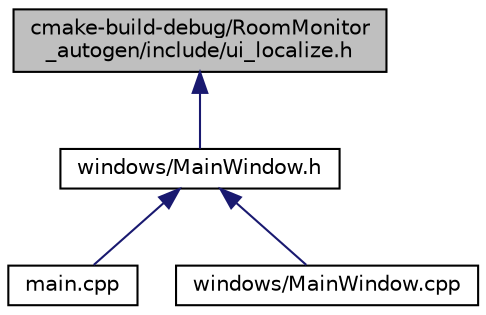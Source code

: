 digraph "cmake-build-debug/RoomMonitor_autogen/include/ui_localize.h"
{
  edge [fontname="Helvetica",fontsize="10",labelfontname="Helvetica",labelfontsize="10"];
  node [fontname="Helvetica",fontsize="10",shape=record];
  Node23 [label="cmake-build-debug/RoomMonitor\l_autogen/include/ui_localize.h",height=0.2,width=0.4,color="black", fillcolor="grey75", style="filled", fontcolor="black"];
  Node23 -> Node24 [dir="back",color="midnightblue",fontsize="10",style="solid",fontname="Helvetica"];
  Node24 [label="windows/MainWindow.h",height=0.2,width=0.4,color="black", fillcolor="white", style="filled",URL="$_main_window_8h.html"];
  Node24 -> Node25 [dir="back",color="midnightblue",fontsize="10",style="solid",fontname="Helvetica"];
  Node25 [label="main.cpp",height=0.2,width=0.4,color="black", fillcolor="white", style="filled",URL="$main_8cpp.html"];
  Node24 -> Node26 [dir="back",color="midnightblue",fontsize="10",style="solid",fontname="Helvetica"];
  Node26 [label="windows/MainWindow.cpp",height=0.2,width=0.4,color="black", fillcolor="white", style="filled",URL="$_main_window_8cpp.html"];
}
